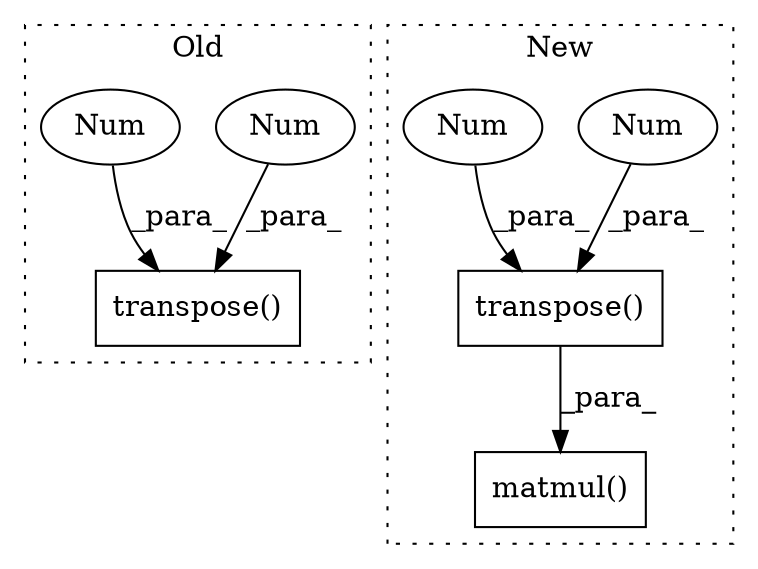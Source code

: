digraph G {
subgraph cluster0 {
1 [label="transpose()" a="75" s="9019,9047" l="24,1" shape="box"];
3 [label="Num" a="76" s="9043" l="1" shape="ellipse"];
4 [label="Num" a="76" s="9046" l="1" shape="ellipse"];
label = "Old";
style="dotted";
}
subgraph cluster1 {
2 [label="matmul()" a="75" s="14423,14476" l="13,1" shape="box"];
5 [label="transpose()" a="75" s="14352,14378" l="22,1" shape="box"];
6 [label="Num" a="76" s="14377" l="1" shape="ellipse"];
7 [label="Num" a="76" s="14374" l="1" shape="ellipse"];
label = "New";
style="dotted";
}
3 -> 1 [label="_para_"];
4 -> 1 [label="_para_"];
5 -> 2 [label="_para_"];
6 -> 5 [label="_para_"];
7 -> 5 [label="_para_"];
}